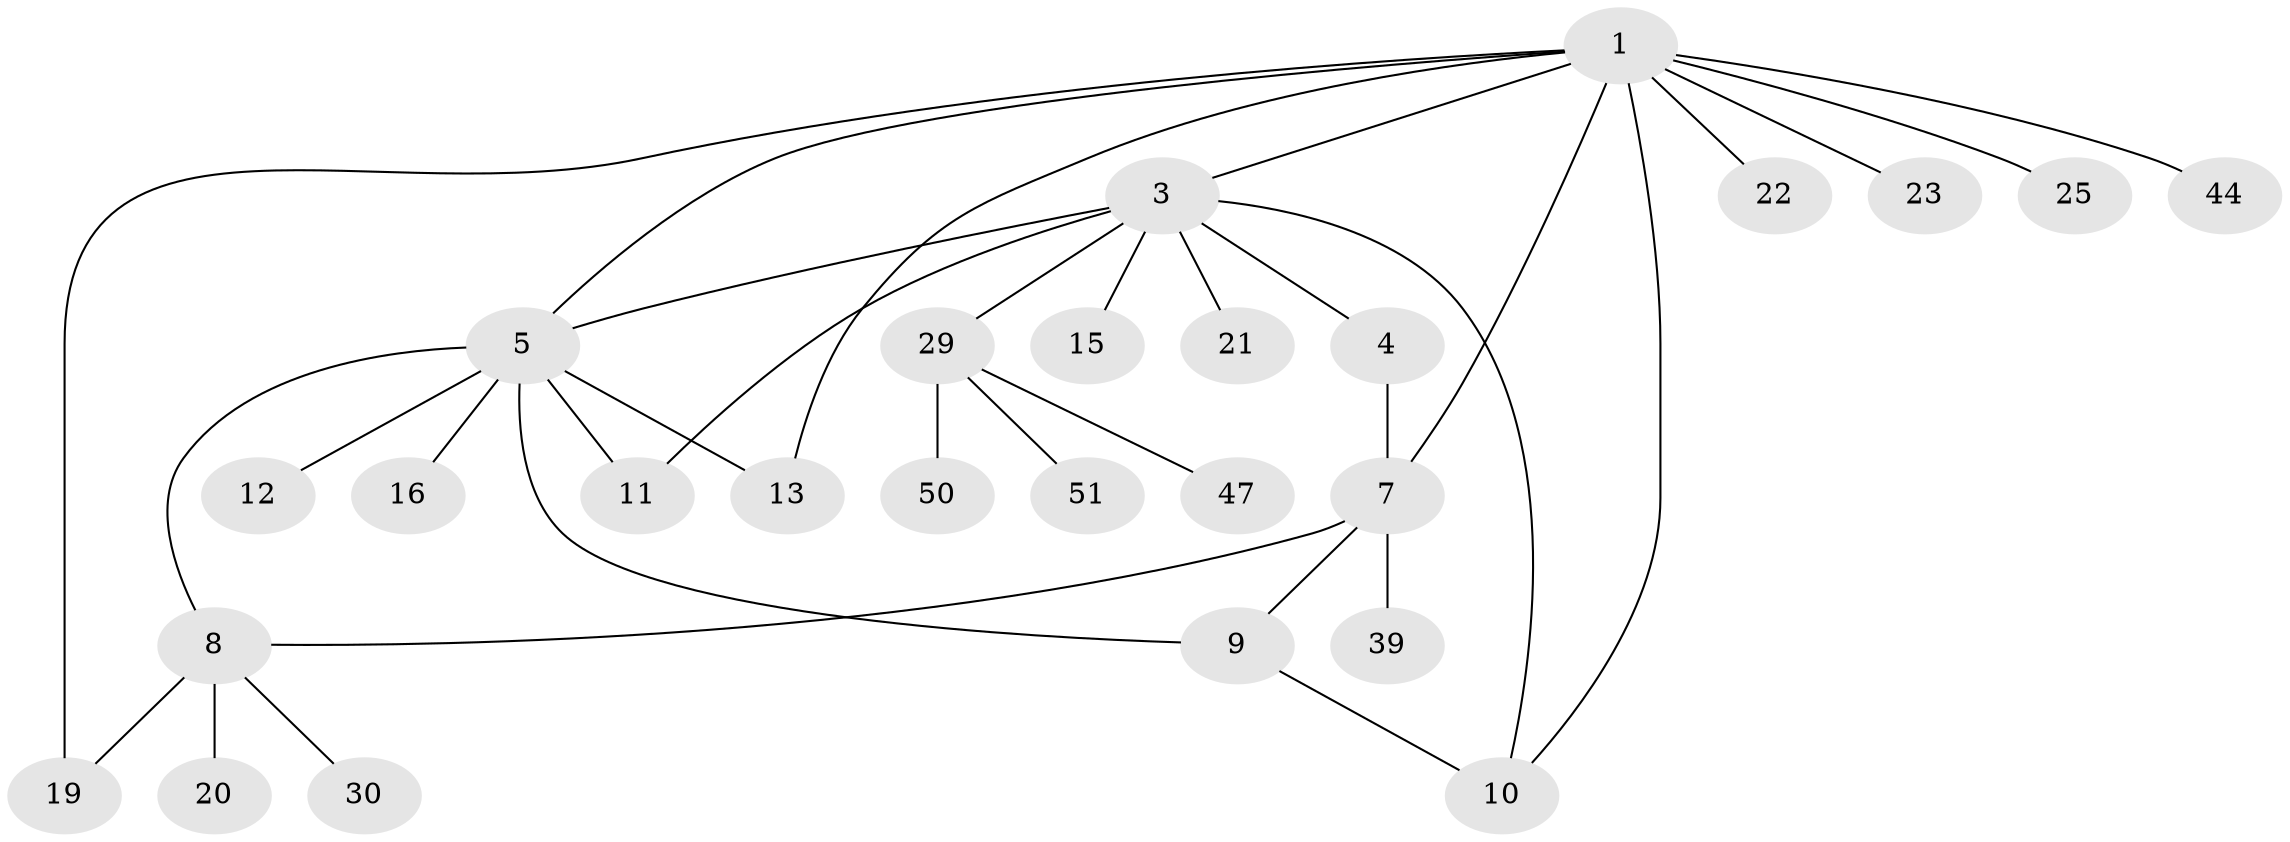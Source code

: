 // original degree distribution, {7: 0.07692307692307693, 5: 0.038461538461538464, 10: 0.019230769230769232, 2: 0.1346153846153846, 4: 0.057692307692307696, 6: 0.019230769230769232, 3: 0.057692307692307696, 1: 0.5961538461538461}
// Generated by graph-tools (version 1.1) at 2025/15/03/09/25 04:15:43]
// undirected, 26 vertices, 34 edges
graph export_dot {
graph [start="1"]
  node [color=gray90,style=filled];
  1 [super="+2"];
  3 [super="+43+27"];
  4;
  5 [super="+6+35"];
  7 [super="+36"];
  8 [super="+17+38"];
  9;
  10 [super="+24+14+31+33"];
  11;
  12;
  13 [super="+41+45+49"];
  15;
  16 [super="+52+26"];
  19;
  20;
  21;
  22;
  23;
  25;
  29;
  30;
  39;
  44 [super="+48"];
  47;
  50;
  51;
  1 -- 3;
  1 -- 5;
  1 -- 19;
  1 -- 22;
  1 -- 25;
  1 -- 44;
  1 -- 7;
  1 -- 23;
  1 -- 10;
  1 -- 13;
  3 -- 4;
  3 -- 5;
  3 -- 10;
  3 -- 11;
  3 -- 15;
  3 -- 21;
  3 -- 29;
  4 -- 7;
  5 -- 11;
  5 -- 12;
  5 -- 16;
  5 -- 8;
  5 -- 9;
  5 -- 13;
  7 -- 8;
  7 -- 9;
  7 -- 39;
  8 -- 19;
  8 -- 20;
  8 -- 30;
  9 -- 10;
  29 -- 47;
  29 -- 50;
  29 -- 51;
}
